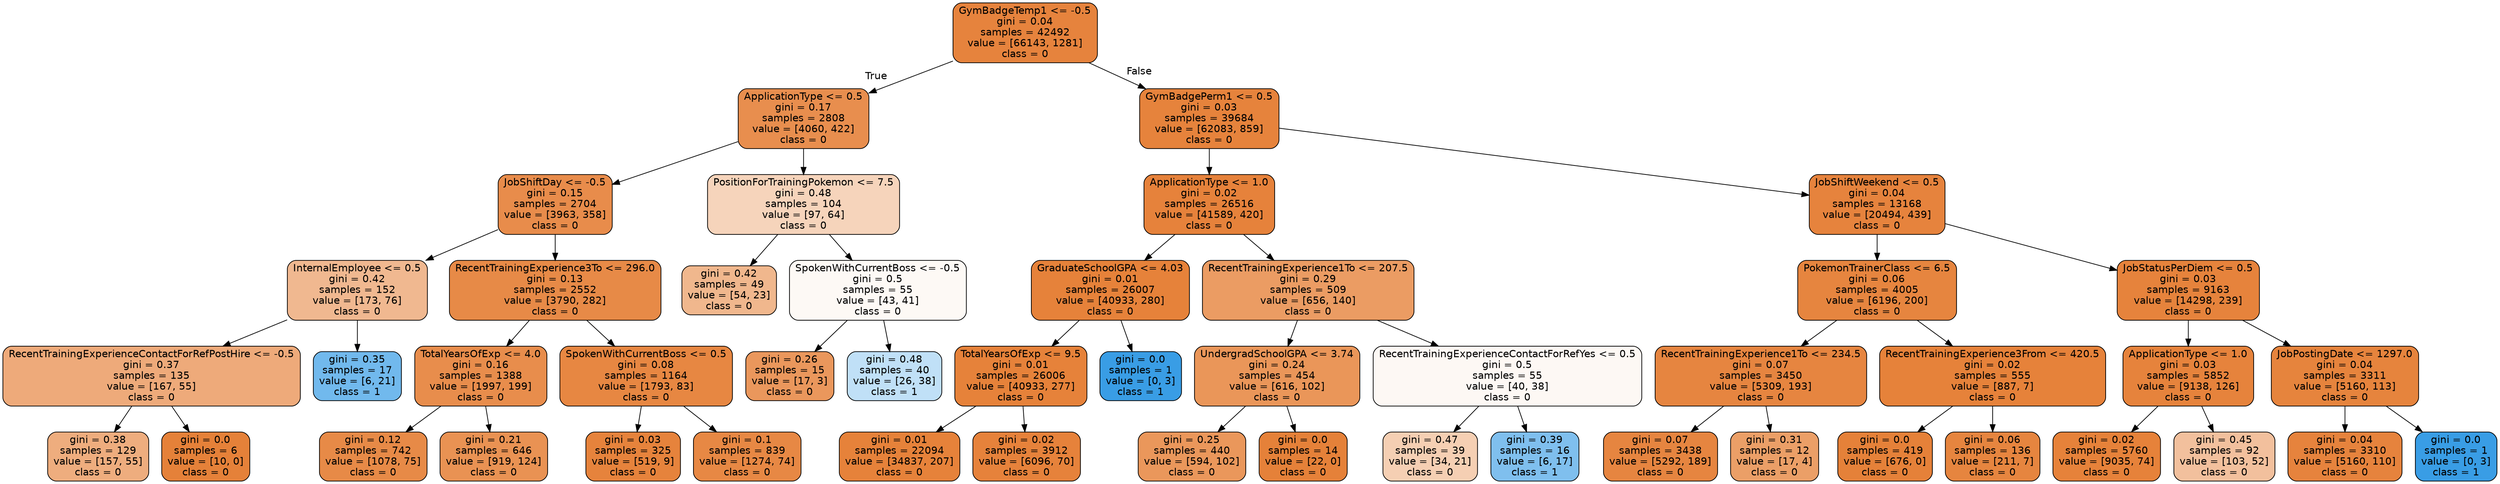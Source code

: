 digraph Tree {
node [shape=box, style="filled, rounded", color="black", fontname=helvetica] ;
edge [fontname=helvetica] ;
0 [label="GymBadgeTemp1 <= -0.5\ngini = 0.04\nsamples = 42492\nvalue = [66143, 1281]\nclass = 0", fillcolor="#e58139fa"] ;
1 [label="ApplicationType <= 0.5\ngini = 0.17\nsamples = 2808\nvalue = [4060, 422]\nclass = 0", fillcolor="#e58139e4"] ;
0 -> 1 [labeldistance=2.5, labelangle=45, headlabel="True"] ;
2 [label="JobShiftDay <= -0.5\ngini = 0.15\nsamples = 2704\nvalue = [3963, 358]\nclass = 0", fillcolor="#e58139e8"] ;
1 -> 2 ;
3 [label="InternalEmployee <= 0.5\ngini = 0.42\nsamples = 152\nvalue = [173, 76]\nclass = 0", fillcolor="#e581398f"] ;
2 -> 3 ;
4 [label="RecentTrainingExperienceContactForRefPostHire <= -0.5\ngini = 0.37\nsamples = 135\nvalue = [167, 55]\nclass = 0", fillcolor="#e58139ab"] ;
3 -> 4 ;
5 [label="gini = 0.38\nsamples = 129\nvalue = [157, 55]\nclass = 0", fillcolor="#e58139a6"] ;
4 -> 5 ;
6 [label="gini = 0.0\nsamples = 6\nvalue = [10, 0]\nclass = 0", fillcolor="#e58139ff"] ;
4 -> 6 ;
7 [label="gini = 0.35\nsamples = 17\nvalue = [6, 21]\nclass = 1", fillcolor="#399de5b6"] ;
3 -> 7 ;
8 [label="RecentTrainingExperience3To <= 296.0\ngini = 0.13\nsamples = 2552\nvalue = [3790, 282]\nclass = 0", fillcolor="#e58139ec"] ;
2 -> 8 ;
9 [label="TotalYearsOfExp <= 4.0\ngini = 0.16\nsamples = 1388\nvalue = [1997, 199]\nclass = 0", fillcolor="#e58139e6"] ;
8 -> 9 ;
10 [label="gini = 0.12\nsamples = 742\nvalue = [1078, 75]\nclass = 0", fillcolor="#e58139ed"] ;
9 -> 10 ;
11 [label="gini = 0.21\nsamples = 646\nvalue = [919, 124]\nclass = 0", fillcolor="#e58139dd"] ;
9 -> 11 ;
12 [label="SpokenWithCurrentBoss <= 0.5\ngini = 0.08\nsamples = 1164\nvalue = [1793, 83]\nclass = 0", fillcolor="#e58139f3"] ;
8 -> 12 ;
13 [label="gini = 0.03\nsamples = 325\nvalue = [519, 9]\nclass = 0", fillcolor="#e58139fb"] ;
12 -> 13 ;
14 [label="gini = 0.1\nsamples = 839\nvalue = [1274, 74]\nclass = 0", fillcolor="#e58139f0"] ;
12 -> 14 ;
15 [label="PositionForTrainingPokemon <= 7.5\ngini = 0.48\nsamples = 104\nvalue = [97, 64]\nclass = 0", fillcolor="#e5813957"] ;
1 -> 15 ;
16 [label="gini = 0.42\nsamples = 49\nvalue = [54, 23]\nclass = 0", fillcolor="#e5813992"] ;
15 -> 16 ;
17 [label="SpokenWithCurrentBoss <= -0.5\ngini = 0.5\nsamples = 55\nvalue = [43, 41]\nclass = 0", fillcolor="#e581390c"] ;
15 -> 17 ;
18 [label="gini = 0.26\nsamples = 15\nvalue = [17, 3]\nclass = 0", fillcolor="#e58139d2"] ;
17 -> 18 ;
19 [label="gini = 0.48\nsamples = 40\nvalue = [26, 38]\nclass = 1", fillcolor="#399de551"] ;
17 -> 19 ;
20 [label="GymBadgePerm1 <= 0.5\ngini = 0.03\nsamples = 39684\nvalue = [62083, 859]\nclass = 0", fillcolor="#e58139fb"] ;
0 -> 20 [labeldistance=2.5, labelangle=-45, headlabel="False"] ;
21 [label="ApplicationType <= 1.0\ngini = 0.02\nsamples = 26516\nvalue = [41589, 420]\nclass = 0", fillcolor="#e58139fc"] ;
20 -> 21 ;
22 [label="GraduateSchoolGPA <= 4.03\ngini = 0.01\nsamples = 26007\nvalue = [40933, 280]\nclass = 0", fillcolor="#e58139fd"] ;
21 -> 22 ;
23 [label="TotalYearsOfExp <= 9.5\ngini = 0.01\nsamples = 26006\nvalue = [40933, 277]\nclass = 0", fillcolor="#e58139fd"] ;
22 -> 23 ;
24 [label="gini = 0.01\nsamples = 22094\nvalue = [34837, 207]\nclass = 0", fillcolor="#e58139fd"] ;
23 -> 24 ;
25 [label="gini = 0.02\nsamples = 3912\nvalue = [6096, 70]\nclass = 0", fillcolor="#e58139fc"] ;
23 -> 25 ;
26 [label="gini = 0.0\nsamples = 1\nvalue = [0, 3]\nclass = 1", fillcolor="#399de5ff"] ;
22 -> 26 ;
27 [label="RecentTrainingExperience1To <= 207.5\ngini = 0.29\nsamples = 509\nvalue = [656, 140]\nclass = 0", fillcolor="#e58139c9"] ;
21 -> 27 ;
28 [label="UndergradSchoolGPA <= 3.74\ngini = 0.24\nsamples = 454\nvalue = [616, 102]\nclass = 0", fillcolor="#e58139d5"] ;
27 -> 28 ;
29 [label="gini = 0.25\nsamples = 440\nvalue = [594, 102]\nclass = 0", fillcolor="#e58139d3"] ;
28 -> 29 ;
30 [label="gini = 0.0\nsamples = 14\nvalue = [22, 0]\nclass = 0", fillcolor="#e58139ff"] ;
28 -> 30 ;
31 [label="RecentTrainingExperienceContactForRefYes <= 0.5\ngini = 0.5\nsamples = 55\nvalue = [40, 38]\nclass = 0", fillcolor="#e581390d"] ;
27 -> 31 ;
32 [label="gini = 0.47\nsamples = 39\nvalue = [34, 21]\nclass = 0", fillcolor="#e5813961"] ;
31 -> 32 ;
33 [label="gini = 0.39\nsamples = 16\nvalue = [6, 17]\nclass = 1", fillcolor="#399de5a5"] ;
31 -> 33 ;
34 [label="JobShiftWeekend <= 0.5\ngini = 0.04\nsamples = 13168\nvalue = [20494, 439]\nclass = 0", fillcolor="#e58139fa"] ;
20 -> 34 ;
35 [label="PokemonTrainerClass <= 6.5\ngini = 0.06\nsamples = 4005\nvalue = [6196, 200]\nclass = 0", fillcolor="#e58139f7"] ;
34 -> 35 ;
36 [label="RecentTrainingExperience1To <= 234.5\ngini = 0.07\nsamples = 3450\nvalue = [5309, 193]\nclass = 0", fillcolor="#e58139f6"] ;
35 -> 36 ;
37 [label="gini = 0.07\nsamples = 3438\nvalue = [5292, 189]\nclass = 0", fillcolor="#e58139f6"] ;
36 -> 37 ;
38 [label="gini = 0.31\nsamples = 12\nvalue = [17, 4]\nclass = 0", fillcolor="#e58139c3"] ;
36 -> 38 ;
39 [label="RecentTrainingExperience3From <= 420.5\ngini = 0.02\nsamples = 555\nvalue = [887, 7]\nclass = 0", fillcolor="#e58139fd"] ;
35 -> 39 ;
40 [label="gini = 0.0\nsamples = 419\nvalue = [676, 0]\nclass = 0", fillcolor="#e58139ff"] ;
39 -> 40 ;
41 [label="gini = 0.06\nsamples = 136\nvalue = [211, 7]\nclass = 0", fillcolor="#e58139f7"] ;
39 -> 41 ;
42 [label="JobStatusPerDiem <= 0.5\ngini = 0.03\nsamples = 9163\nvalue = [14298, 239]\nclass = 0", fillcolor="#e58139fb"] ;
34 -> 42 ;
43 [label="ApplicationType <= 1.0\ngini = 0.03\nsamples = 5852\nvalue = [9138, 126]\nclass = 0", fillcolor="#e58139fb"] ;
42 -> 43 ;
44 [label="gini = 0.02\nsamples = 5760\nvalue = [9035, 74]\nclass = 0", fillcolor="#e58139fd"] ;
43 -> 44 ;
45 [label="gini = 0.45\nsamples = 92\nvalue = [103, 52]\nclass = 0", fillcolor="#e581397e"] ;
43 -> 45 ;
46 [label="JobPostingDate <= 1297.0\ngini = 0.04\nsamples = 3311\nvalue = [5160, 113]\nclass = 0", fillcolor="#e58139f9"] ;
42 -> 46 ;
47 [label="gini = 0.04\nsamples = 3310\nvalue = [5160, 110]\nclass = 0", fillcolor="#e58139fa"] ;
46 -> 47 ;
48 [label="gini = 0.0\nsamples = 1\nvalue = [0, 3]\nclass = 1", fillcolor="#399de5ff"] ;
46 -> 48 ;
}